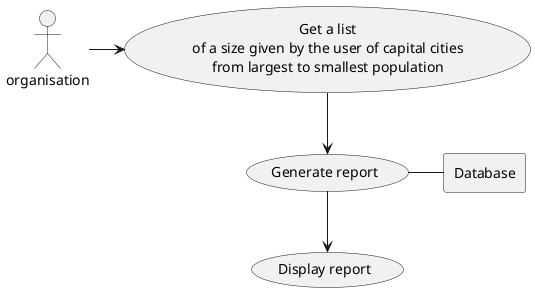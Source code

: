 @startuml
'https://plantuml.com/use-case-diagram

:organisation: as User

rectangle Database

usecase UC1 as "Get a list
of a size given by the user of capital cities
from largest to smallest population"

usecase Use as "Generate report"

usecase Display as "Display report"

User -> UC1
UC1 --> Use
Use - Database
Use --> Display

@enduml